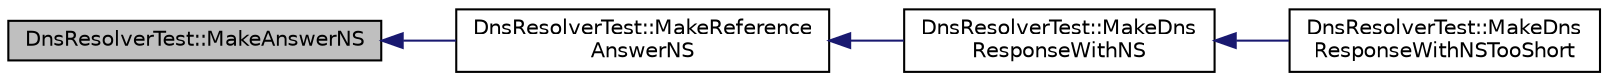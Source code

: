 digraph "DnsResolverTest::MakeAnswerNS"
{
 // INTERACTIVE_SVG=YES
  edge [fontname="Helvetica",fontsize="10",labelfontname="Helvetica",labelfontsize="10"];
  node [fontname="Helvetica",fontsize="10",shape=record];
  rankdir="LR";
  Node248 [label="DnsResolverTest::MakeAnswerNS",height=0.2,width=0.4,color="black", fillcolor="grey75", style="filled", fontcolor="black"];
  Node248 -> Node249 [dir="back",color="midnightblue",fontsize="10",style="solid",fontname="Helvetica"];
  Node249 [label="DnsResolverTest::MakeReference\lAnswerNS",height=0.2,width=0.4,color="black", fillcolor="white", style="filled",URL="$dd/d31/class_dns_resolver_test.html#a9130516c26a2b8826d9a12cdfa92abd5"];
  Node249 -> Node250 [dir="back",color="midnightblue",fontsize="10",style="solid",fontname="Helvetica"];
  Node250 [label="DnsResolverTest::MakeDns\lResponseWithNS",height=0.2,width=0.4,color="black", fillcolor="white", style="filled",URL="$dd/d31/class_dns_resolver_test.html#a3dac554da860c5098f25a027143eeb46"];
  Node250 -> Node251 [dir="back",color="midnightblue",fontsize="10",style="solid",fontname="Helvetica"];
  Node251 [label="DnsResolverTest::MakeDns\lResponseWithNSTooShort",height=0.2,width=0.4,color="black", fillcolor="white", style="filled",URL="$dd/d31/class_dns_resolver_test.html#a6d9d6b0ce30f898a271ebd87c4723909"];
}
